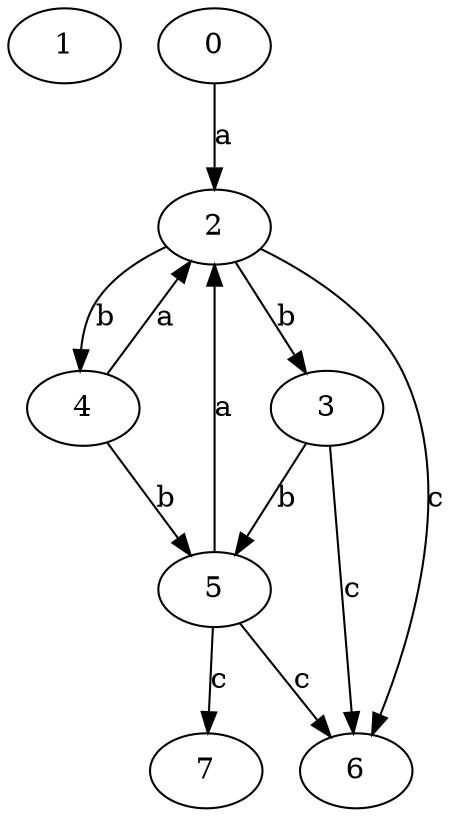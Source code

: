 strict digraph  {
1;
2;
3;
4;
5;
6;
7;
0;
2 -> 3  [label=b];
2 -> 4  [label=b];
2 -> 6  [label=c];
3 -> 5  [label=b];
3 -> 6  [label=c];
4 -> 2  [label=a];
4 -> 5  [label=b];
5 -> 2  [label=a];
5 -> 6  [label=c];
5 -> 7  [label=c];
0 -> 2  [label=a];
}
